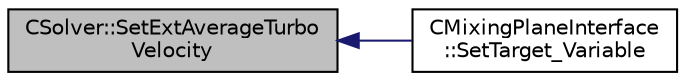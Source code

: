 digraph "CSolver::SetExtAverageTurboVelocity"
{
  edge [fontname="Helvetica",fontsize="10",labelfontname="Helvetica",labelfontsize="10"];
  node [fontname="Helvetica",fontsize="10",shape=record];
  rankdir="LR";
  Node4500 [label="CSolver::SetExtAverageTurbo\lVelocity",height=0.2,width=0.4,color="black", fillcolor="grey75", style="filled", fontcolor="black"];
  Node4500 -> Node4501 [dir="back",color="midnightblue",fontsize="10",style="solid",fontname="Helvetica"];
  Node4501 [label="CMixingPlaneInterface\l::SetTarget_Variable",height=0.2,width=0.4,color="black", fillcolor="white", style="filled",URL="$class_c_mixing_plane_interface.html#a59dfb72cd6bff428028672e45f41fe55",tooltip="Set the variable that has been received from the target mesh into the target mesh. "];
}
